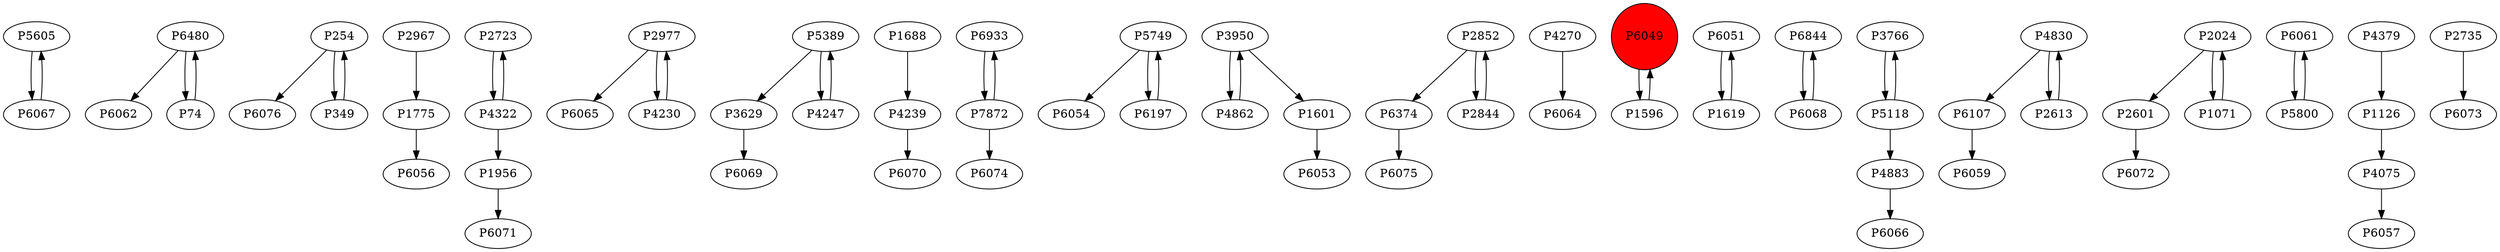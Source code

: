 digraph {
	P5605 -> P6067
	P6480 -> P6062
	P254 -> P6076
	P2967 -> P1775
	P2723 -> P4322
	P2977 -> P6065
	P5389 -> P3629
	P74 -> P6480
	P4239 -> P6070
	P4322 -> P2723
	P6933 -> P7872
	P5749 -> P6054
	P1601 -> P6053
	P2852 -> P6374
	P4270 -> P6064
	P6049 -> P1596
	P6051 -> P1619
	P6844 -> P6068
	P2852 -> P2844
	P1619 -> P6051
	P6374 -> P6075
	P3766 -> P5118
	P6107 -> P6059
	P4883 -> P6066
	P6067 -> P5605
	P4322 -> P1956
	P254 -> P349
	P4230 -> P2977
	P2024 -> P2601
	P349 -> P254
	P1688 -> P4239
	P7872 -> P6933
	P2024 -> P1071
	P6480 -> P74
	P7872 -> P6074
	P1956 -> P6071
	P6061 -> P5800
	P4862 -> P3950
	P2844 -> P2852
	P2977 -> P4230
	P4379 -> P1126
	P3950 -> P4862
	P4075 -> P6057
	P1126 -> P4075
	P5118 -> P4883
	P4830 -> P2613
	P2613 -> P4830
	P1071 -> P2024
	P2735 -> P6073
	P5749 -> P6197
	P1775 -> P6056
	P6197 -> P5749
	P5118 -> P3766
	P6068 -> P6844
	P1596 -> P6049
	P4830 -> P6107
	P4247 -> P5389
	P5800 -> P6061
	P3629 -> P6069
	P5389 -> P4247
	P2601 -> P6072
	P3950 -> P1601
	P6049 [shape=circle]
	P6049 [style=filled]
	P6049 [fillcolor=red]
}